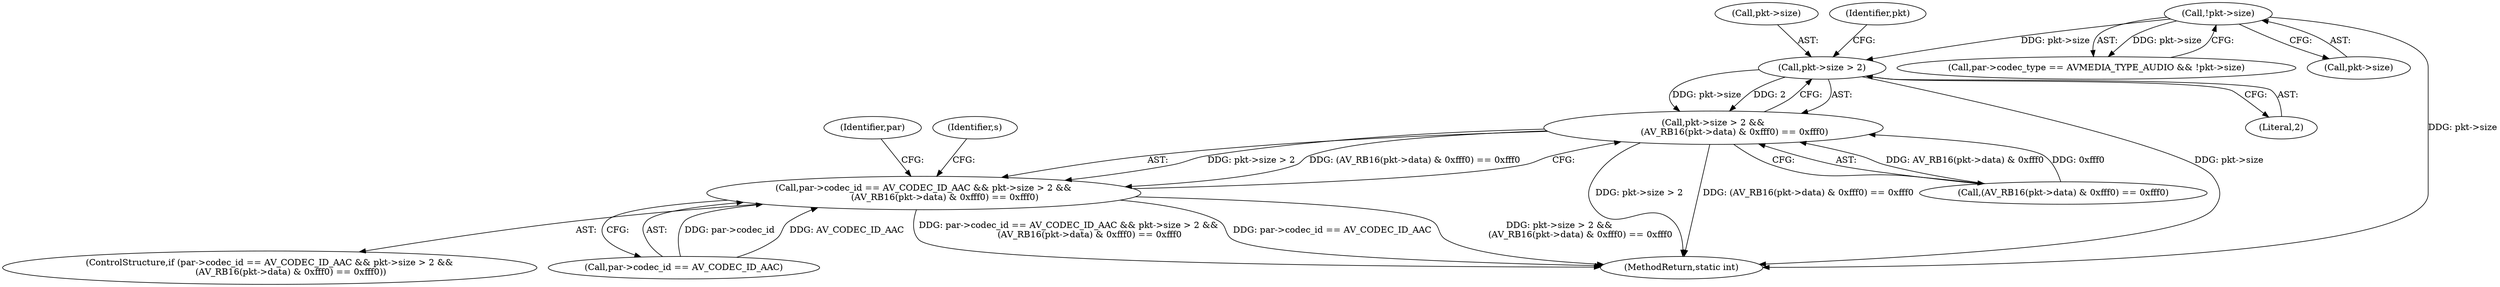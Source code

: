 digraph "0_FFmpeg_6b67d7f05918f7a1ee8fc6ff21355d7e8736aa10@pointer" {
"1000506" [label="(Call,pkt->size > 2)"];
"1000176" [label="(Call,!pkt->size)"];
"1000505" [label="(Call,pkt->size > 2 &&\n               (AV_RB16(pkt->data) & 0xfff0) == 0xfff0)"];
"1000499" [label="(Call,par->codec_id == AV_CODEC_ID_AAC && pkt->size > 2 &&\n               (AV_RB16(pkt->data) & 0xfff0) == 0xfff0)"];
"1000176" [label="(Call,!pkt->size)"];
"1000510" [label="(Literal,2)"];
"1000170" [label="(Call,par->codec_type == AVMEDIA_TYPE_AUDIO && !pkt->size)"];
"1000507" [label="(Call,pkt->size)"];
"1000177" [label="(Call,pkt->size)"];
"1000546" [label="(Identifier,par)"];
"1000499" [label="(Call,par->codec_id == AV_CODEC_ID_AAC && pkt->size > 2 &&\n               (AV_RB16(pkt->data) & 0xfff0) == 0xfff0)"];
"1000525" [label="(Identifier,s)"];
"1000500" [label="(Call,par->codec_id == AV_CODEC_ID_AAC)"];
"1000506" [label="(Call,pkt->size > 2)"];
"1000498" [label="(ControlStructure,if (par->codec_id == AV_CODEC_ID_AAC && pkt->size > 2 &&\n               (AV_RB16(pkt->data) & 0xfff0) == 0xfff0))"];
"1000515" [label="(Identifier,pkt)"];
"1000505" [label="(Call,pkt->size > 2 &&\n               (AV_RB16(pkt->data) & 0xfff0) == 0xfff0)"];
"1000950" [label="(MethodReturn,static int)"];
"1000511" [label="(Call,(AV_RB16(pkt->data) & 0xfff0) == 0xfff0)"];
"1000506" -> "1000505"  [label="AST: "];
"1000506" -> "1000510"  [label="CFG: "];
"1000507" -> "1000506"  [label="AST: "];
"1000510" -> "1000506"  [label="AST: "];
"1000515" -> "1000506"  [label="CFG: "];
"1000505" -> "1000506"  [label="CFG: "];
"1000506" -> "1000950"  [label="DDG: pkt->size"];
"1000506" -> "1000505"  [label="DDG: pkt->size"];
"1000506" -> "1000505"  [label="DDG: 2"];
"1000176" -> "1000506"  [label="DDG: pkt->size"];
"1000176" -> "1000170"  [label="AST: "];
"1000176" -> "1000177"  [label="CFG: "];
"1000177" -> "1000176"  [label="AST: "];
"1000170" -> "1000176"  [label="CFG: "];
"1000176" -> "1000950"  [label="DDG: pkt->size"];
"1000176" -> "1000170"  [label="DDG: pkt->size"];
"1000505" -> "1000499"  [label="AST: "];
"1000505" -> "1000511"  [label="CFG: "];
"1000511" -> "1000505"  [label="AST: "];
"1000499" -> "1000505"  [label="CFG: "];
"1000505" -> "1000950"  [label="DDG: pkt->size > 2"];
"1000505" -> "1000950"  [label="DDG: (AV_RB16(pkt->data) & 0xfff0) == 0xfff0"];
"1000505" -> "1000499"  [label="DDG: pkt->size > 2"];
"1000505" -> "1000499"  [label="DDG: (AV_RB16(pkt->data) & 0xfff0) == 0xfff0"];
"1000511" -> "1000505"  [label="DDG: AV_RB16(pkt->data) & 0xfff0"];
"1000511" -> "1000505"  [label="DDG: 0xfff0"];
"1000499" -> "1000498"  [label="AST: "];
"1000499" -> "1000500"  [label="CFG: "];
"1000500" -> "1000499"  [label="AST: "];
"1000525" -> "1000499"  [label="CFG: "];
"1000546" -> "1000499"  [label="CFG: "];
"1000499" -> "1000950"  [label="DDG: par->codec_id == AV_CODEC_ID_AAC && pkt->size > 2 &&\n               (AV_RB16(pkt->data) & 0xfff0) == 0xfff0"];
"1000499" -> "1000950"  [label="DDG: par->codec_id == AV_CODEC_ID_AAC"];
"1000499" -> "1000950"  [label="DDG: pkt->size > 2 &&\n               (AV_RB16(pkt->data) & 0xfff0) == 0xfff0"];
"1000500" -> "1000499"  [label="DDG: par->codec_id"];
"1000500" -> "1000499"  [label="DDG: AV_CODEC_ID_AAC"];
}
